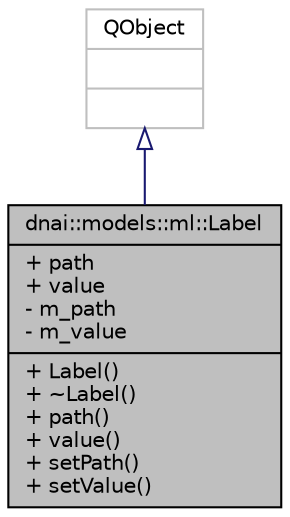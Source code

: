 digraph "dnai::models::ml::Label"
{
  edge [fontname="Helvetica",fontsize="10",labelfontname="Helvetica",labelfontsize="10"];
  node [fontname="Helvetica",fontsize="10",shape=record];
  Node1 [label="{dnai::models::ml::Label\n|+ path\l+ value\l- m_path\l- m_value\l|+ Label()\l+ ~Label()\l+ path()\l+ value()\l+ setPath()\l+ setValue()\l}",height=0.2,width=0.4,color="black", fillcolor="grey75", style="filled", fontcolor="black"];
  Node2 -> Node1 [dir="back",color="midnightblue",fontsize="10",style="solid",arrowtail="onormal",fontname="Helvetica"];
  Node2 [label="{QObject\n||}",height=0.2,width=0.4,color="grey75", fillcolor="white", style="filled"];
}
